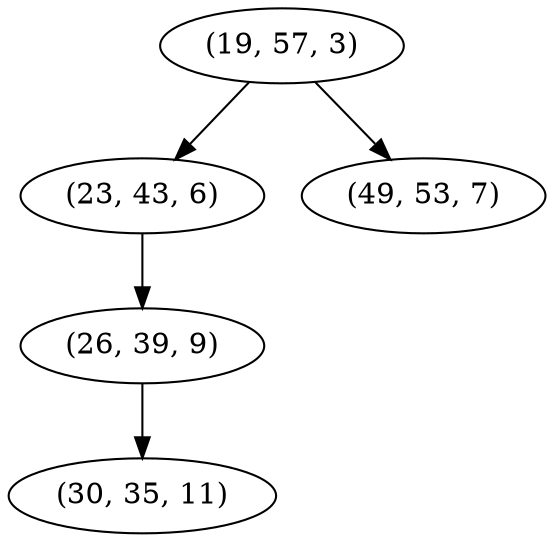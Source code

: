 digraph tree {
    "(19, 57, 3)";
    "(23, 43, 6)";
    "(26, 39, 9)";
    "(30, 35, 11)";
    "(49, 53, 7)";
    "(19, 57, 3)" -> "(23, 43, 6)";
    "(19, 57, 3)" -> "(49, 53, 7)";
    "(23, 43, 6)" -> "(26, 39, 9)";
    "(26, 39, 9)" -> "(30, 35, 11)";
}
